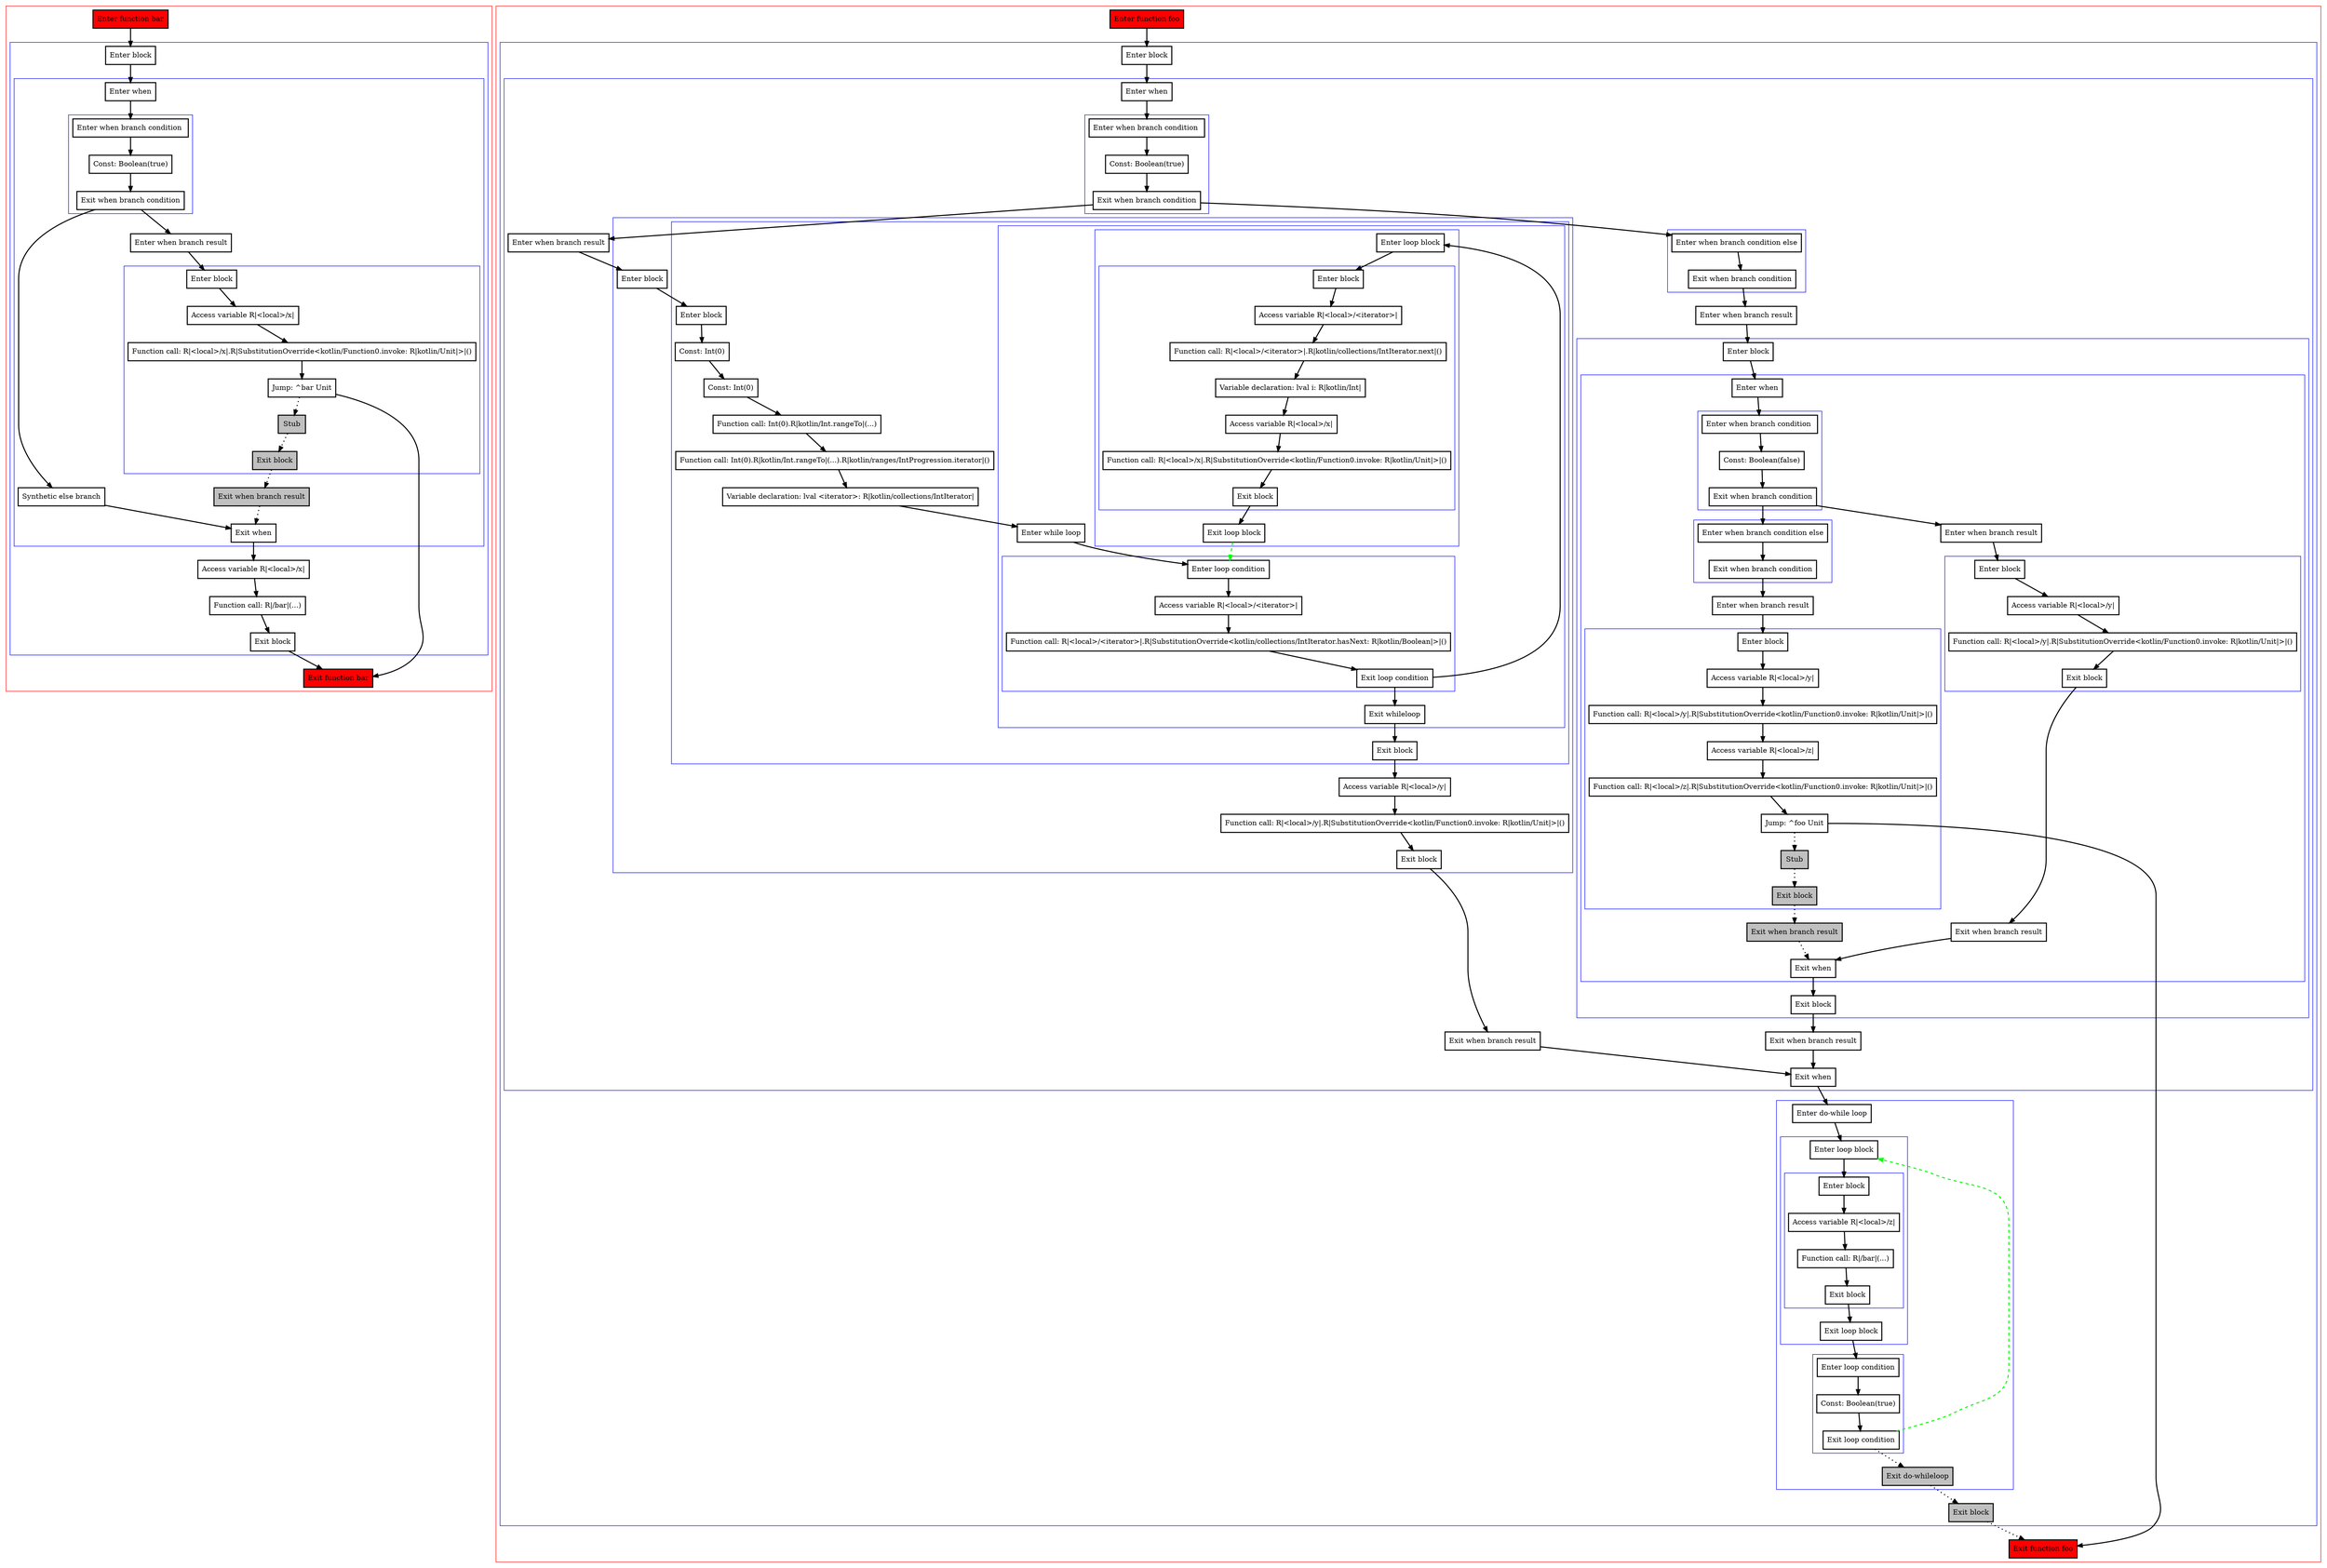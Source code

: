 digraph flow_kt {
    graph [nodesep=3]
    node [shape=box penwidth=2]
    edge [penwidth=2]

    subgraph cluster_0 {
        color=red
        0 [label="Enter function bar" style="filled" fillcolor=red];
        subgraph cluster_1 {
            color=blue
            1 [label="Enter block"];
            subgraph cluster_2 {
                color=blue
                2 [label="Enter when"];
                subgraph cluster_3 {
                    color=blue
                    3 [label="Enter when branch condition "];
                    4 [label="Const: Boolean(true)"];
                    5 [label="Exit when branch condition"];
                }
                6 [label="Synthetic else branch"];
                7 [label="Enter when branch result"];
                subgraph cluster_4 {
                    color=blue
                    8 [label="Enter block"];
                    9 [label="Access variable R|<local>/x|"];
                    10 [label="Function call: R|<local>/x|.R|SubstitutionOverride<kotlin/Function0.invoke: R|kotlin/Unit|>|()"];
                    11 [label="Jump: ^bar Unit"];
                    12 [label="Stub" style="filled" fillcolor=gray];
                    13 [label="Exit block" style="filled" fillcolor=gray];
                }
                14 [label="Exit when branch result" style="filled" fillcolor=gray];
                15 [label="Exit when"];
            }
            16 [label="Access variable R|<local>/x|"];
            17 [label="Function call: R|/bar|(...)"];
            18 [label="Exit block"];
        }
        19 [label="Exit function bar" style="filled" fillcolor=red];
    }
    0 -> {1};
    1 -> {2};
    2 -> {3};
    3 -> {4};
    4 -> {5};
    5 -> {7 6};
    6 -> {15};
    7 -> {8};
    8 -> {9};
    9 -> {10};
    10 -> {11};
    11 -> {19};
    11 -> {12} [style=dotted];
    12 -> {13} [style=dotted];
    13 -> {14} [style=dotted];
    14 -> {15} [style=dotted];
    15 -> {16};
    16 -> {17};
    17 -> {18};
    18 -> {19};

    subgraph cluster_5 {
        color=red
        20 [label="Enter function foo" style="filled" fillcolor=red];
        subgraph cluster_6 {
            color=blue
            21 [label="Enter block"];
            subgraph cluster_7 {
                color=blue
                22 [label="Enter when"];
                subgraph cluster_8 {
                    color=blue
                    23 [label="Enter when branch condition "];
                    24 [label="Const: Boolean(true)"];
                    25 [label="Exit when branch condition"];
                }
                subgraph cluster_9 {
                    color=blue
                    26 [label="Enter when branch condition else"];
                    27 [label="Exit when branch condition"];
                }
                28 [label="Enter when branch result"];
                subgraph cluster_10 {
                    color=blue
                    29 [label="Enter block"];
                    subgraph cluster_11 {
                        color=blue
                        30 [label="Enter when"];
                        subgraph cluster_12 {
                            color=blue
                            31 [label="Enter when branch condition "];
                            32 [label="Const: Boolean(false)"];
                            33 [label="Exit when branch condition"];
                        }
                        subgraph cluster_13 {
                            color=blue
                            34 [label="Enter when branch condition else"];
                            35 [label="Exit when branch condition"];
                        }
                        36 [label="Enter when branch result"];
                        subgraph cluster_14 {
                            color=blue
                            37 [label="Enter block"];
                            38 [label="Access variable R|<local>/y|"];
                            39 [label="Function call: R|<local>/y|.R|SubstitutionOverride<kotlin/Function0.invoke: R|kotlin/Unit|>|()"];
                            40 [label="Access variable R|<local>/z|"];
                            41 [label="Function call: R|<local>/z|.R|SubstitutionOverride<kotlin/Function0.invoke: R|kotlin/Unit|>|()"];
                            42 [label="Jump: ^foo Unit"];
                            43 [label="Stub" style="filled" fillcolor=gray];
                            44 [label="Exit block" style="filled" fillcolor=gray];
                        }
                        45 [label="Exit when branch result" style="filled" fillcolor=gray];
                        46 [label="Enter when branch result"];
                        subgraph cluster_15 {
                            color=blue
                            47 [label="Enter block"];
                            48 [label="Access variable R|<local>/y|"];
                            49 [label="Function call: R|<local>/y|.R|SubstitutionOverride<kotlin/Function0.invoke: R|kotlin/Unit|>|()"];
                            50 [label="Exit block"];
                        }
                        51 [label="Exit when branch result"];
                        52 [label="Exit when"];
                    }
                    53 [label="Exit block"];
                }
                54 [label="Exit when branch result"];
                55 [label="Enter when branch result"];
                subgraph cluster_16 {
                    color=blue
                    56 [label="Enter block"];
                    subgraph cluster_17 {
                        color=blue
                        57 [label="Enter block"];
                        58 [label="Const: Int(0)"];
                        59 [label="Const: Int(0)"];
                        60 [label="Function call: Int(0).R|kotlin/Int.rangeTo|(...)"];
                        61 [label="Function call: Int(0).R|kotlin/Int.rangeTo|(...).R|kotlin/ranges/IntProgression.iterator|()"];
                        62 [label="Variable declaration: lval <iterator>: R|kotlin/collections/IntIterator|"];
                        subgraph cluster_18 {
                            color=blue
                            63 [label="Enter while loop"];
                            subgraph cluster_19 {
                                color=blue
                                64 [label="Enter loop condition"];
                                65 [label="Access variable R|<local>/<iterator>|"];
                                66 [label="Function call: R|<local>/<iterator>|.R|SubstitutionOverride<kotlin/collections/IntIterator.hasNext: R|kotlin/Boolean|>|()"];
                                67 [label="Exit loop condition"];
                            }
                            subgraph cluster_20 {
                                color=blue
                                68 [label="Enter loop block"];
                                subgraph cluster_21 {
                                    color=blue
                                    69 [label="Enter block"];
                                    70 [label="Access variable R|<local>/<iterator>|"];
                                    71 [label="Function call: R|<local>/<iterator>|.R|kotlin/collections/IntIterator.next|()"];
                                    72 [label="Variable declaration: lval i: R|kotlin/Int|"];
                                    73 [label="Access variable R|<local>/x|"];
                                    74 [label="Function call: R|<local>/x|.R|SubstitutionOverride<kotlin/Function0.invoke: R|kotlin/Unit|>|()"];
                                    75 [label="Exit block"];
                                }
                                76 [label="Exit loop block"];
                            }
                            77 [label="Exit whileloop"];
                        }
                        78 [label="Exit block"];
                    }
                    79 [label="Access variable R|<local>/y|"];
                    80 [label="Function call: R|<local>/y|.R|SubstitutionOverride<kotlin/Function0.invoke: R|kotlin/Unit|>|()"];
                    81 [label="Exit block"];
                }
                82 [label="Exit when branch result"];
                83 [label="Exit when"];
            }
            subgraph cluster_22 {
                color=blue
                84 [label="Enter do-while loop"];
                subgraph cluster_23 {
                    color=blue
                    85 [label="Enter loop block"];
                    subgraph cluster_24 {
                        color=blue
                        86 [label="Enter block"];
                        87 [label="Access variable R|<local>/z|"];
                        88 [label="Function call: R|/bar|(...)"];
                        89 [label="Exit block"];
                    }
                    90 [label="Exit loop block"];
                }
                subgraph cluster_25 {
                    color=blue
                    91 [label="Enter loop condition"];
                    92 [label="Const: Boolean(true)"];
                    93 [label="Exit loop condition"];
                }
                94 [label="Exit do-whileloop" style="filled" fillcolor=gray];
            }
            95 [label="Exit block" style="filled" fillcolor=gray];
        }
        96 [label="Exit function foo" style="filled" fillcolor=red];
    }
    20 -> {21};
    21 -> {22};
    22 -> {23};
    23 -> {24};
    24 -> {25};
    25 -> {55 26};
    26 -> {27};
    27 -> {28};
    28 -> {29};
    29 -> {30};
    30 -> {31};
    31 -> {32};
    32 -> {33};
    33 -> {46 34};
    34 -> {35};
    35 -> {36};
    36 -> {37};
    37 -> {38};
    38 -> {39};
    39 -> {40};
    40 -> {41};
    41 -> {42};
    42 -> {96};
    42 -> {43} [style=dotted];
    43 -> {44} [style=dotted];
    44 -> {45} [style=dotted];
    45 -> {52} [style=dotted];
    46 -> {47};
    47 -> {48};
    48 -> {49};
    49 -> {50};
    50 -> {51};
    51 -> {52};
    52 -> {53};
    53 -> {54};
    54 -> {83};
    55 -> {56};
    56 -> {57};
    57 -> {58};
    58 -> {59};
    59 -> {60};
    60 -> {61};
    61 -> {62};
    62 -> {63};
    63 -> {64};
    64 -> {65};
    65 -> {66};
    66 -> {67};
    67 -> {77 68};
    68 -> {69};
    69 -> {70};
    70 -> {71};
    71 -> {72};
    72 -> {73};
    73 -> {74};
    74 -> {75};
    75 -> {76};
    76 -> {64} [color=green style=dashed];
    77 -> {78};
    78 -> {79};
    79 -> {80};
    80 -> {81};
    81 -> {82};
    82 -> {83};
    83 -> {84};
    84 -> {85};
    85 -> {86};
    86 -> {87};
    87 -> {88};
    88 -> {89};
    89 -> {90};
    90 -> {91};
    91 -> {92};
    92 -> {93};
    93 -> {94} [style=dotted];
    93 -> {85} [color=green style=dashed];
    94 -> {95} [style=dotted];
    95 -> {96} [style=dotted];

}
